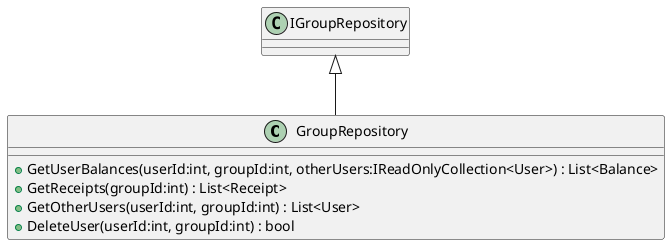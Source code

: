 @startuml
class GroupRepository {
    + GetUserBalances(userId:int, groupId:int, otherUsers:IReadOnlyCollection<User>) : List<Balance>
    + GetReceipts(groupId:int) : List<Receipt>
    + GetOtherUsers(userId:int, groupId:int) : List<User>
    + DeleteUser(userId:int, groupId:int) : bool
}
IGroupRepository <|-- GroupRepository
@enduml
